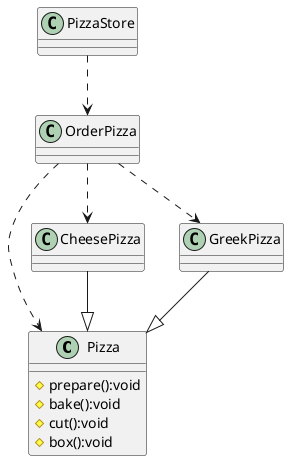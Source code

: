 @startuml

class Pizza
class CheesePizza
class GreekPizza
class OrderPizza
class PizzaStore

CheesePizza --|> Pizza
GreekPizza --|> Pizza
OrderPizza ..> Pizza
OrderPizza ..> CheesePizza
OrderPizza ..> GreekPizza
PizzaStore ..> OrderPizza


class Pizza {
    #prepare():void
    #bake():void
    #cut():void
    #box():void
}


@enduml